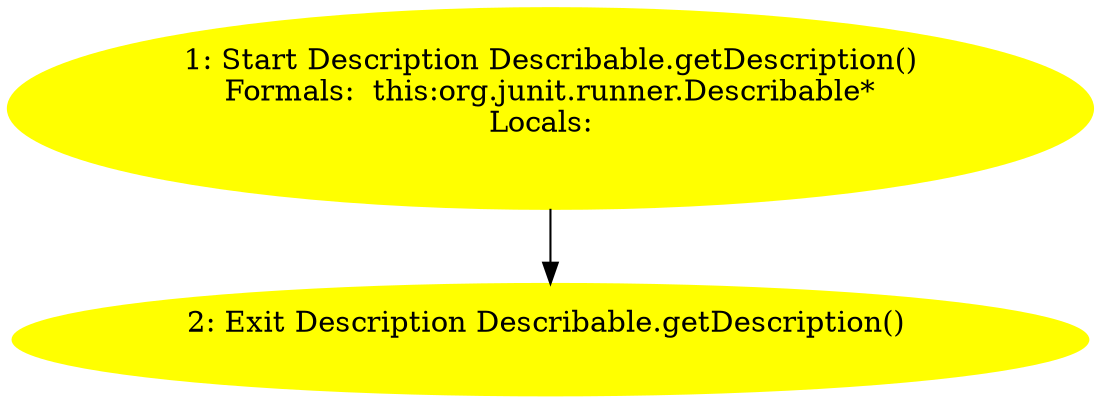 /* @generated */
digraph cfg {
"org.junit.runner.Describable.getDescription():org.junit.runner.Description.12af9c564d9804d00b38fc61b36485c1_1" [label="1: Start Description Describable.getDescription()\nFormals:  this:org.junit.runner.Describable*\nLocals:  \n  " color=yellow style=filled]
	

	 "org.junit.runner.Describable.getDescription():org.junit.runner.Description.12af9c564d9804d00b38fc61b36485c1_1" -> "org.junit.runner.Describable.getDescription():org.junit.runner.Description.12af9c564d9804d00b38fc61b36485c1_2" ;
"org.junit.runner.Describable.getDescription():org.junit.runner.Description.12af9c564d9804d00b38fc61b36485c1_2" [label="2: Exit Description Describable.getDescription() \n  " color=yellow style=filled]
	

}
